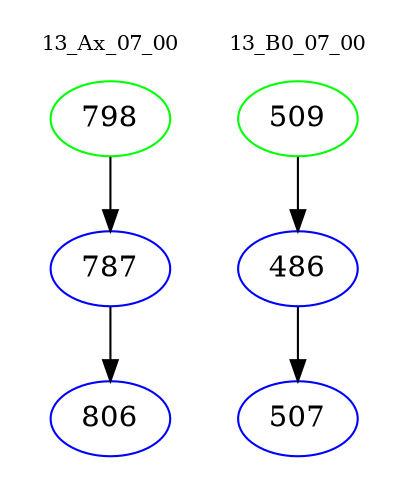 digraph{
subgraph cluster_0 {
color = white
label = "13_Ax_07_00";
fontsize=10;
T0_798 [label="798", color="green"]
T0_798 -> T0_787 [color="black"]
T0_787 [label="787", color="blue"]
T0_787 -> T0_806 [color="black"]
T0_806 [label="806", color="blue"]
}
subgraph cluster_1 {
color = white
label = "13_B0_07_00";
fontsize=10;
T1_509 [label="509", color="green"]
T1_509 -> T1_486 [color="black"]
T1_486 [label="486", color="blue"]
T1_486 -> T1_507 [color="black"]
T1_507 [label="507", color="blue"]
}
}
